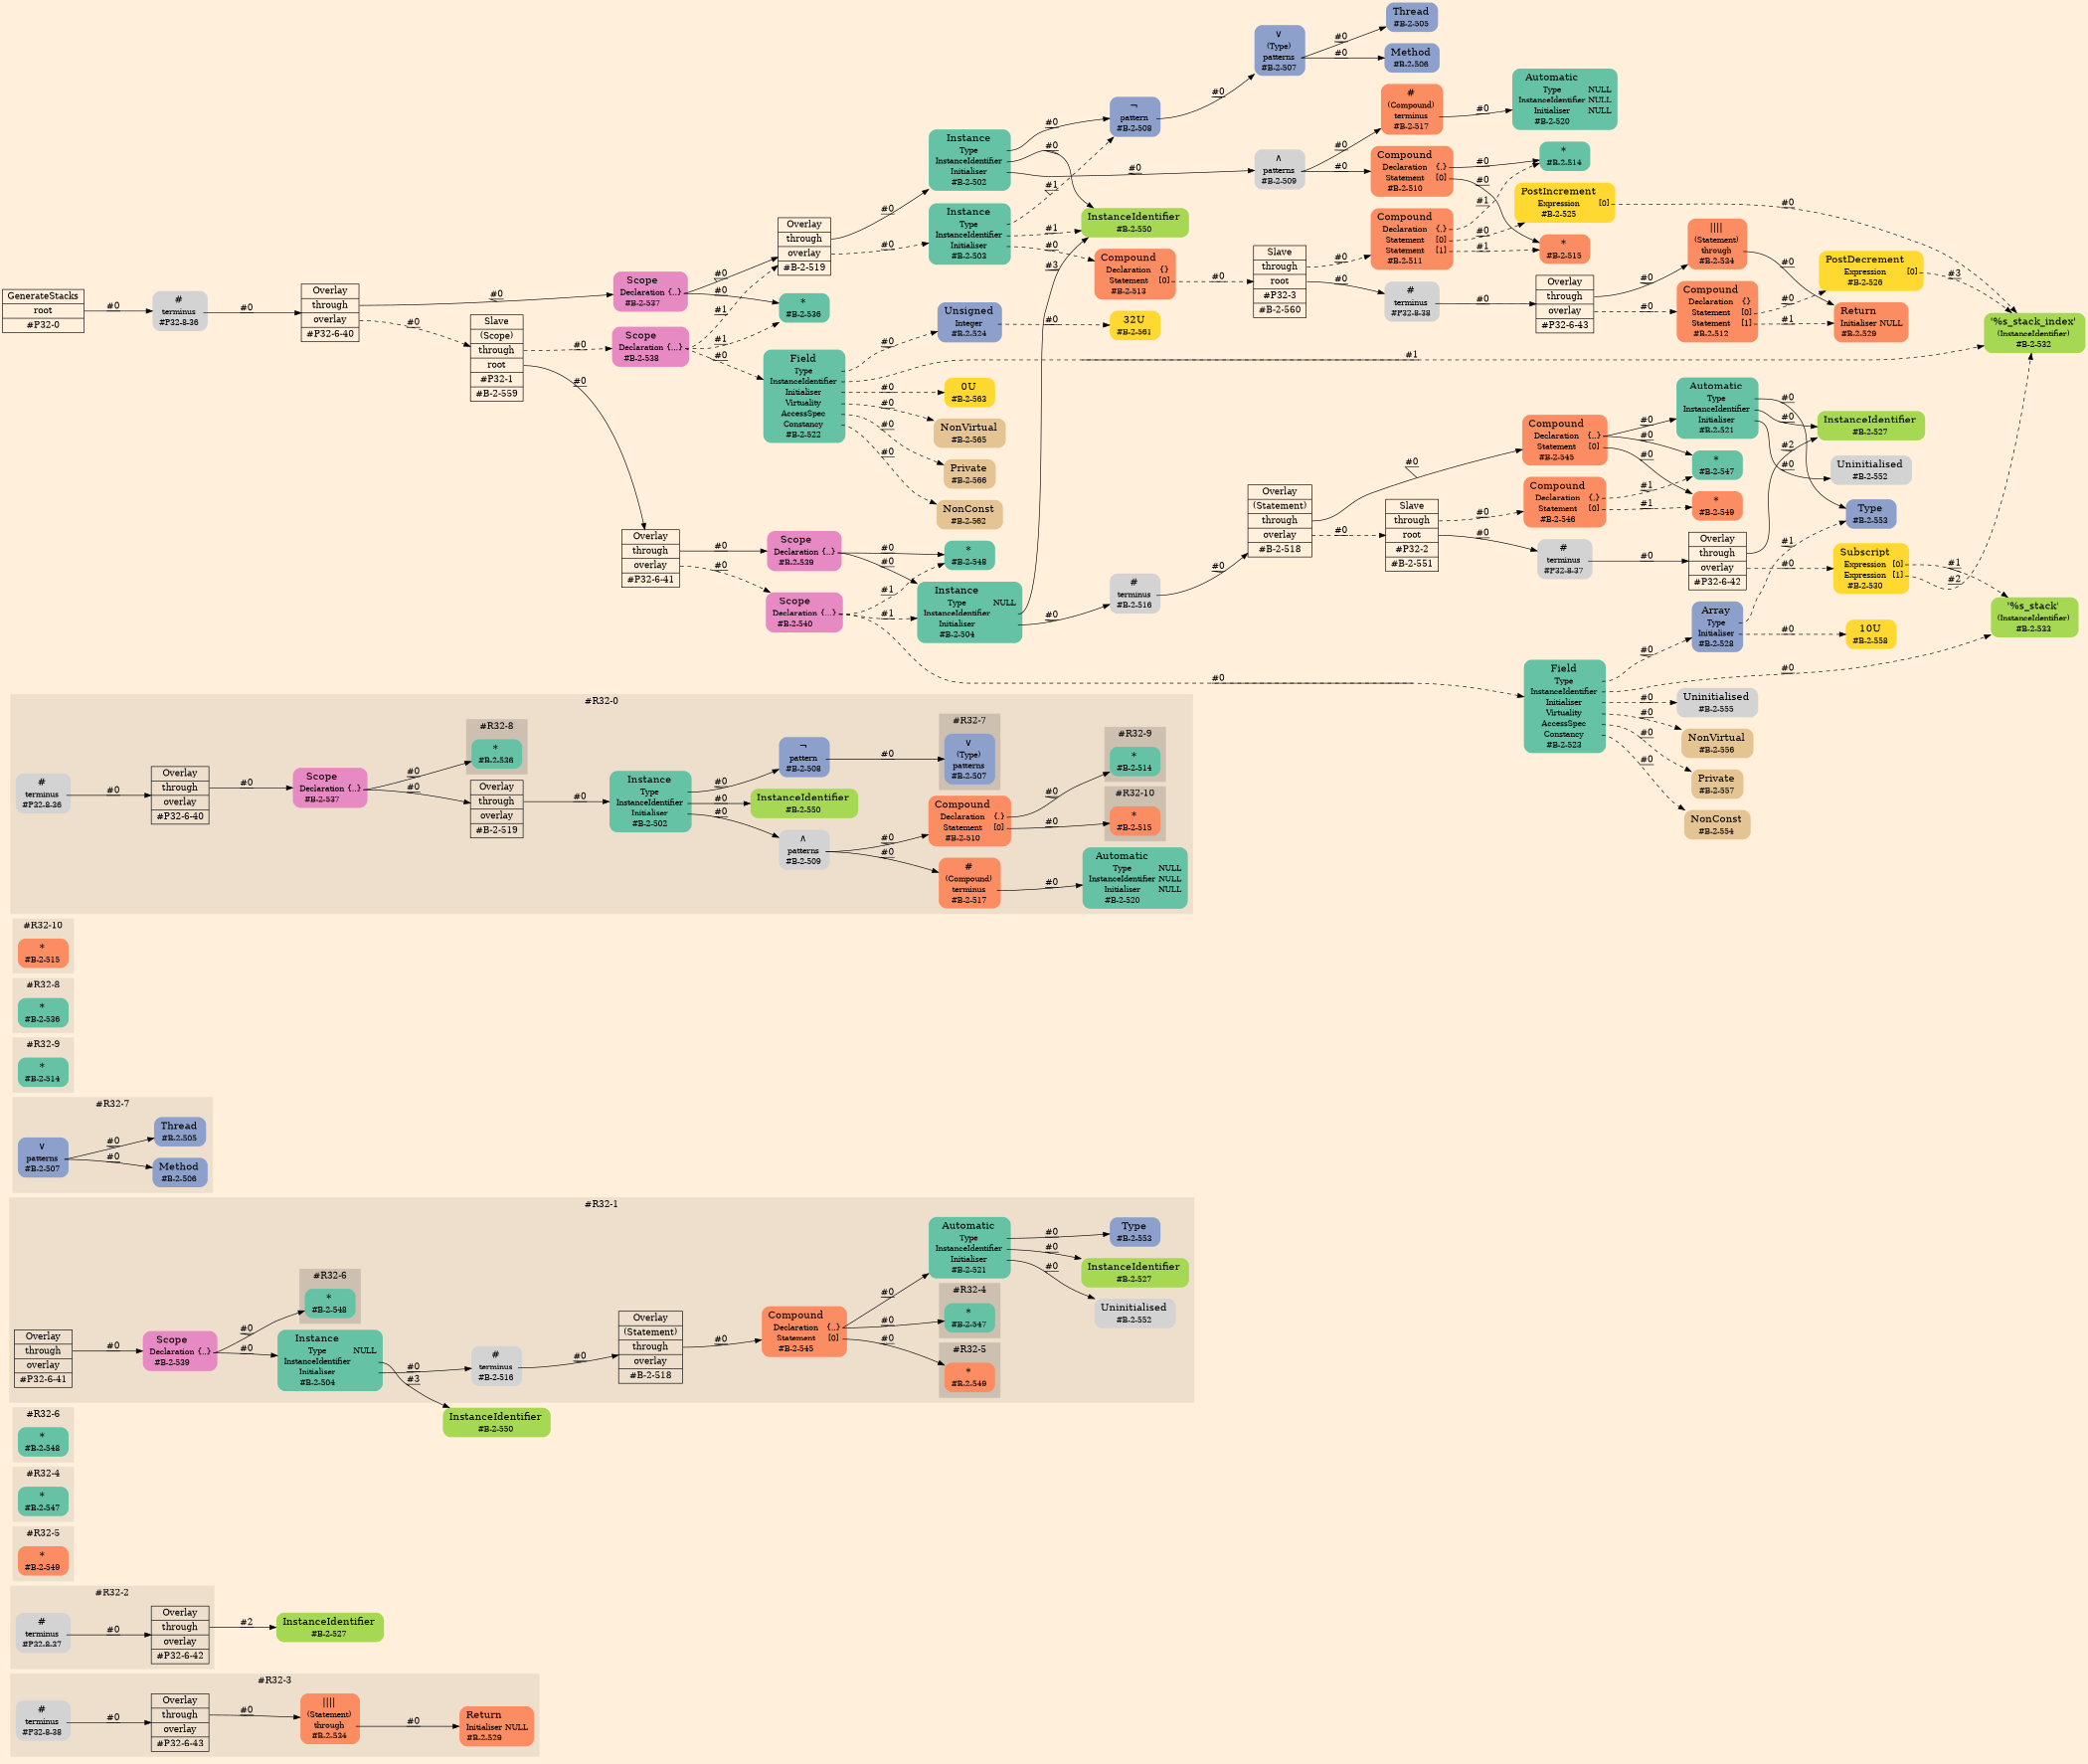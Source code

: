 digraph Inferno {
graph [
rankdir = "LR"
ranksep = 1.0
size = "14,20"
bgcolor = antiquewhite1
color = black
fontcolor = black
];
node [
];
subgraph "cluster#R32-3" {
label = "#R32-3"
style = "filled"
color = antiquewhite2
"#R32-3/#B-2-534" [
shape = "plaintext"
fillcolor = "/set28/2"
label = <<TABLE BORDER="0" CELLBORDER="0" CELLSPACING="0">
 <TR>
  <TD><FONT POINT-SIZE="16.0">||||</FONT></TD>
  <TD></TD>
 </TR>
 <TR>
  <TD>(Statement)</TD>
  <TD PORT="port0"></TD>
 </TR>
 <TR>
  <TD>through</TD>
  <TD PORT="port1"></TD>
 </TR>
 <TR>
  <TD>#B-2-534</TD>
  <TD PORT="port2"></TD>
 </TR>
</TABLE>>
style = "rounded,filled"
fontsize = "12"
];
"#R32-3/#B-2-529" [
shape = "plaintext"
fillcolor = "/set28/2"
label = <<TABLE BORDER="0" CELLBORDER="0" CELLSPACING="0">
 <TR>
  <TD><FONT POINT-SIZE="16.0">Return</FONT></TD>
  <TD></TD>
 </TR>
 <TR>
  <TD>Initialiser</TD>
  <TD PORT="port0">NULL</TD>
 </TR>
 <TR>
  <TD>#B-2-529</TD>
  <TD PORT="port1"></TD>
 </TR>
</TABLE>>
style = "rounded,filled"
fontsize = "12"
];
"#R32-3/#P32-8-38" [
shape = "plaintext"
label = <<TABLE BORDER="0" CELLBORDER="0" CELLSPACING="0">
 <TR>
  <TD><FONT POINT-SIZE="16.0">#</FONT></TD>
  <TD></TD>
 </TR>
 <TR>
  <TD>terminus</TD>
  <TD PORT="port0"></TD>
 </TR>
 <TR>
  <TD>#P32-8-38</TD>
  <TD PORT="port1"></TD>
 </TR>
</TABLE>>
style = "rounded,filled"
fontsize = "12"
];
"#R32-3/#P32-6-43" [
shape = "record"
fillcolor = antiquewhite2
label = "<fixed> Overlay | <port0> through | <port1> overlay | <port2> #P32-6-43"
style = "filled"
fontsize = "14"
color = black
fontcolor = black
];
}
"#R32-2/#B-2-527" [
shape = "plaintext"
fillcolor = "/set28/5"
label = <<TABLE BORDER="0" CELLBORDER="0" CELLSPACING="0">
 <TR>
  <TD><FONT POINT-SIZE="16.0">InstanceIdentifier</FONT></TD>
  <TD></TD>
 </TR>
 <TR>
  <TD>#B-2-527</TD>
  <TD PORT="port0"></TD>
 </TR>
</TABLE>>
style = "rounded,filled"
fontsize = "12"
];
subgraph "cluster#R32-2" {
label = "#R32-2"
style = "filled"
color = antiquewhite2
"#R32-2/#P32-8-37" [
shape = "plaintext"
label = <<TABLE BORDER="0" CELLBORDER="0" CELLSPACING="0">
 <TR>
  <TD><FONT POINT-SIZE="16.0">#</FONT></TD>
  <TD></TD>
 </TR>
 <TR>
  <TD>terminus</TD>
  <TD PORT="port0"></TD>
 </TR>
 <TR>
  <TD>#P32-8-37</TD>
  <TD PORT="port1"></TD>
 </TR>
</TABLE>>
style = "rounded,filled"
fontsize = "12"
];
"#R32-2/#P32-6-42" [
shape = "record"
fillcolor = antiquewhite2
label = "<fixed> Overlay | <port0> through | <port1> overlay | <port2> #P32-6-42"
style = "filled"
fontsize = "14"
color = black
fontcolor = black
];
}
subgraph "cluster#R32-5" {
label = "#R32-5"
style = "filled"
color = antiquewhite2
"#R32-5/#B-2-549" [
shape = "plaintext"
fillcolor = "/set28/2"
label = <<TABLE BORDER="0" CELLBORDER="0" CELLSPACING="0">
 <TR>
  <TD><FONT POINT-SIZE="16.0">*</FONT></TD>
  <TD></TD>
 </TR>
 <TR>
  <TD>#B-2-549</TD>
  <TD PORT="port0"></TD>
 </TR>
</TABLE>>
style = "rounded,filled"
fontsize = "12"
];
}
subgraph "cluster#R32-4" {
label = "#R32-4"
style = "filled"
color = antiquewhite2
"#R32-4/#B-2-547" [
shape = "plaintext"
fillcolor = "/set28/1"
label = <<TABLE BORDER="0" CELLBORDER="0" CELLSPACING="0">
 <TR>
  <TD><FONT POINT-SIZE="16.0">*</FONT></TD>
  <TD></TD>
 </TR>
 <TR>
  <TD>#B-2-547</TD>
  <TD PORT="port0"></TD>
 </TR>
</TABLE>>
style = "rounded,filled"
fontsize = "12"
];
}
subgraph "cluster#R32-6" {
label = "#R32-6"
style = "filled"
color = antiquewhite2
"#R32-6/#B-2-548" [
shape = "plaintext"
fillcolor = "/set28/1"
label = <<TABLE BORDER="0" CELLBORDER="0" CELLSPACING="0">
 <TR>
  <TD><FONT POINT-SIZE="16.0">*</FONT></TD>
  <TD></TD>
 </TR>
 <TR>
  <TD>#B-2-548</TD>
  <TD PORT="port0"></TD>
 </TR>
</TABLE>>
style = "rounded,filled"
fontsize = "12"
];
}
"#R32-1/#B-2-550" [
shape = "plaintext"
fillcolor = "/set28/5"
label = <<TABLE BORDER="0" CELLBORDER="0" CELLSPACING="0">
 <TR>
  <TD><FONT POINT-SIZE="16.0">InstanceIdentifier</FONT></TD>
  <TD></TD>
 </TR>
 <TR>
  <TD>#B-2-550</TD>
  <TD PORT="port0"></TD>
 </TR>
</TABLE>>
style = "rounded,filled"
fontsize = "12"
];
subgraph "cluster#R32-1" {
label = "#R32-1"
style = "filled"
color = antiquewhite2
"#R32-1/#B-2-552" [
shape = "plaintext"
label = <<TABLE BORDER="0" CELLBORDER="0" CELLSPACING="0">
 <TR>
  <TD><FONT POINT-SIZE="16.0">Uninitialised</FONT></TD>
  <TD></TD>
 </TR>
 <TR>
  <TD>#B-2-552</TD>
  <TD PORT="port0"></TD>
 </TR>
</TABLE>>
style = "rounded,filled"
fontsize = "12"
];
"#R32-1/#B-2-527" [
shape = "plaintext"
fillcolor = "/set28/5"
label = <<TABLE BORDER="0" CELLBORDER="0" CELLSPACING="0">
 <TR>
  <TD><FONT POINT-SIZE="16.0">InstanceIdentifier</FONT></TD>
  <TD></TD>
 </TR>
 <TR>
  <TD>#B-2-527</TD>
  <TD PORT="port0"></TD>
 </TR>
</TABLE>>
style = "rounded,filled"
fontsize = "12"
];
"#R32-1/#B-2-521" [
shape = "plaintext"
fillcolor = "/set28/1"
label = <<TABLE BORDER="0" CELLBORDER="0" CELLSPACING="0">
 <TR>
  <TD><FONT POINT-SIZE="16.0">Automatic</FONT></TD>
  <TD></TD>
 </TR>
 <TR>
  <TD>Type</TD>
  <TD PORT="port0"></TD>
 </TR>
 <TR>
  <TD>InstanceIdentifier</TD>
  <TD PORT="port1"></TD>
 </TR>
 <TR>
  <TD>Initialiser</TD>
  <TD PORT="port2"></TD>
 </TR>
 <TR>
  <TD>#B-2-521</TD>
  <TD PORT="port3"></TD>
 </TR>
</TABLE>>
style = "rounded,filled"
fontsize = "12"
];
"#R32-1/#B-2-518" [
shape = "record"
fillcolor = antiquewhite2
label = "<fixed> Overlay | <port0> (Statement) | <port1> through | <port2> overlay | <port3> #B-2-518"
style = "filled"
fontsize = "14"
color = black
fontcolor = black
];
"#R32-1/#B-2-553" [
shape = "plaintext"
fillcolor = "/set28/3"
label = <<TABLE BORDER="0" CELLBORDER="0" CELLSPACING="0">
 <TR>
  <TD><FONT POINT-SIZE="16.0">Type</FONT></TD>
  <TD></TD>
 </TR>
 <TR>
  <TD>#B-2-553</TD>
  <TD PORT="port0"></TD>
 </TR>
</TABLE>>
style = "rounded,filled"
fontsize = "12"
];
"#R32-1/#B-2-516" [
shape = "plaintext"
label = <<TABLE BORDER="0" CELLBORDER="0" CELLSPACING="0">
 <TR>
  <TD><FONT POINT-SIZE="16.0">#</FONT></TD>
  <TD></TD>
 </TR>
 <TR>
  <TD>terminus</TD>
  <TD PORT="port0"></TD>
 </TR>
 <TR>
  <TD>#B-2-516</TD>
  <TD PORT="port1"></TD>
 </TR>
</TABLE>>
style = "rounded,filled"
fontsize = "12"
];
"#R32-1/#B-2-545" [
shape = "plaintext"
fillcolor = "/set28/2"
label = <<TABLE BORDER="0" CELLBORDER="0" CELLSPACING="0">
 <TR>
  <TD><FONT POINT-SIZE="16.0">Compound</FONT></TD>
  <TD></TD>
 </TR>
 <TR>
  <TD>Declaration</TD>
  <TD PORT="port0">{..}</TD>
 </TR>
 <TR>
  <TD>Statement</TD>
  <TD PORT="port1">[0]</TD>
 </TR>
 <TR>
  <TD>#B-2-545</TD>
  <TD PORT="port2"></TD>
 </TR>
</TABLE>>
style = "rounded,filled"
fontsize = "12"
];
"#R32-1/#B-2-539" [
shape = "plaintext"
fillcolor = "/set28/4"
label = <<TABLE BORDER="0" CELLBORDER="0" CELLSPACING="0">
 <TR>
  <TD><FONT POINT-SIZE="16.0">Scope</FONT></TD>
  <TD></TD>
 </TR>
 <TR>
  <TD>Declaration</TD>
  <TD PORT="port0">{..}</TD>
 </TR>
 <TR>
  <TD>#B-2-539</TD>
  <TD PORT="port1"></TD>
 </TR>
</TABLE>>
style = "rounded,filled"
fontsize = "12"
];
"#R32-1/#P32-6-41" [
shape = "record"
fillcolor = antiquewhite2
label = "<fixed> Overlay | <port0> through | <port1> overlay | <port2> #P32-6-41"
style = "filled"
fontsize = "14"
color = black
fontcolor = black
];
"#R32-1/#B-2-504" [
shape = "plaintext"
fillcolor = "/set28/1"
label = <<TABLE BORDER="0" CELLBORDER="0" CELLSPACING="0">
 <TR>
  <TD><FONT POINT-SIZE="16.0">Instance</FONT></TD>
  <TD></TD>
 </TR>
 <TR>
  <TD>Type</TD>
  <TD PORT="port0">NULL</TD>
 </TR>
 <TR>
  <TD>InstanceIdentifier</TD>
  <TD PORT="port1"></TD>
 </TR>
 <TR>
  <TD>Initialiser</TD>
  <TD PORT="port2"></TD>
 </TR>
 <TR>
  <TD>#B-2-504</TD>
  <TD PORT="port3"></TD>
 </TR>
</TABLE>>
style = "rounded,filled"
fontsize = "12"
];
subgraph "cluster#R32-6" {
label = "#R32-6"
style = "filled"
color = antiquewhite3
"#R32-1/#B-2-548" [
shape = "plaintext"
fillcolor = "/set28/1"
label = <<TABLE BORDER="0" CELLBORDER="0" CELLSPACING="0">
 <TR>
  <TD><FONT POINT-SIZE="16.0">*</FONT></TD>
  <TD></TD>
 </TR>
 <TR>
  <TD>#B-2-548</TD>
  <TD PORT="port0"></TD>
 </TR>
</TABLE>>
style = "rounded,filled"
fontsize = "12"
];
}
subgraph "cluster#R32-4" {
label = "#R32-4"
style = "filled"
color = antiquewhite3
"#R32-1/#B-2-547" [
shape = "plaintext"
fillcolor = "/set28/1"
label = <<TABLE BORDER="0" CELLBORDER="0" CELLSPACING="0">
 <TR>
  <TD><FONT POINT-SIZE="16.0">*</FONT></TD>
  <TD></TD>
 </TR>
 <TR>
  <TD>#B-2-547</TD>
  <TD PORT="port0"></TD>
 </TR>
</TABLE>>
style = "rounded,filled"
fontsize = "12"
];
}
subgraph "cluster#R32-5" {
label = "#R32-5"
style = "filled"
color = antiquewhite3
"#R32-1/#B-2-549" [
shape = "plaintext"
fillcolor = "/set28/2"
label = <<TABLE BORDER="0" CELLBORDER="0" CELLSPACING="0">
 <TR>
  <TD><FONT POINT-SIZE="16.0">*</FONT></TD>
  <TD></TD>
 </TR>
 <TR>
  <TD>#B-2-549</TD>
  <TD PORT="port0"></TD>
 </TR>
</TABLE>>
style = "rounded,filled"
fontsize = "12"
];
}
}
subgraph "cluster#R32-7" {
label = "#R32-7"
style = "filled"
color = antiquewhite2
"#R32-7/#B-2-506" [
shape = "plaintext"
fillcolor = "/set28/3"
label = <<TABLE BORDER="0" CELLBORDER="0" CELLSPACING="0">
 <TR>
  <TD><FONT POINT-SIZE="16.0">Method</FONT></TD>
  <TD></TD>
 </TR>
 <TR>
  <TD>#B-2-506</TD>
  <TD PORT="port0"></TD>
 </TR>
</TABLE>>
style = "rounded,filled"
fontsize = "12"
];
"#R32-7/#B-2-507" [
shape = "plaintext"
fillcolor = "/set28/3"
label = <<TABLE BORDER="0" CELLBORDER="0" CELLSPACING="0">
 <TR>
  <TD><FONT POINT-SIZE="16.0">∨</FONT></TD>
  <TD></TD>
 </TR>
 <TR>
  <TD>patterns</TD>
  <TD PORT="port0"></TD>
 </TR>
 <TR>
  <TD>#B-2-507</TD>
  <TD PORT="port1"></TD>
 </TR>
</TABLE>>
style = "rounded,filled"
fontsize = "12"
];
"#R32-7/#B-2-505" [
shape = "plaintext"
fillcolor = "/set28/3"
label = <<TABLE BORDER="0" CELLBORDER="0" CELLSPACING="0">
 <TR>
  <TD><FONT POINT-SIZE="16.0">Thread</FONT></TD>
  <TD></TD>
 </TR>
 <TR>
  <TD>#B-2-505</TD>
  <TD PORT="port0"></TD>
 </TR>
</TABLE>>
style = "rounded,filled"
fontsize = "12"
];
}
subgraph "cluster#R32-9" {
label = "#R32-9"
style = "filled"
color = antiquewhite2
"#R32-9/#B-2-514" [
shape = "plaintext"
fillcolor = "/set28/1"
label = <<TABLE BORDER="0" CELLBORDER="0" CELLSPACING="0">
 <TR>
  <TD><FONT POINT-SIZE="16.0">*</FONT></TD>
  <TD></TD>
 </TR>
 <TR>
  <TD>#B-2-514</TD>
  <TD PORT="port0"></TD>
 </TR>
</TABLE>>
style = "rounded,filled"
fontsize = "12"
];
}
subgraph "cluster#R32-8" {
label = "#R32-8"
style = "filled"
color = antiquewhite2
"#R32-8/#B-2-536" [
shape = "plaintext"
fillcolor = "/set28/1"
label = <<TABLE BORDER="0" CELLBORDER="0" CELLSPACING="0">
 <TR>
  <TD><FONT POINT-SIZE="16.0">*</FONT></TD>
  <TD></TD>
 </TR>
 <TR>
  <TD>#B-2-536</TD>
  <TD PORT="port0"></TD>
 </TR>
</TABLE>>
style = "rounded,filled"
fontsize = "12"
];
}
subgraph "cluster#R32-10" {
label = "#R32-10"
style = "filled"
color = antiquewhite2
"#R32-10/#B-2-515" [
shape = "plaintext"
fillcolor = "/set28/2"
label = <<TABLE BORDER="0" CELLBORDER="0" CELLSPACING="0">
 <TR>
  <TD><FONT POINT-SIZE="16.0">*</FONT></TD>
  <TD></TD>
 </TR>
 <TR>
  <TD>#B-2-515</TD>
  <TD PORT="port0"></TD>
 </TR>
</TABLE>>
style = "rounded,filled"
fontsize = "12"
];
}
subgraph "cluster#R32-0" {
label = "#R32-0"
style = "filled"
color = antiquewhite2
"#R32-0/#B-2-517" [
shape = "plaintext"
fillcolor = "/set28/2"
label = <<TABLE BORDER="0" CELLBORDER="0" CELLSPACING="0">
 <TR>
  <TD><FONT POINT-SIZE="16.0">#</FONT></TD>
  <TD></TD>
 </TR>
 <TR>
  <TD>(Compound)</TD>
  <TD PORT="port0"></TD>
 </TR>
 <TR>
  <TD>terminus</TD>
  <TD PORT="port1"></TD>
 </TR>
 <TR>
  <TD>#B-2-517</TD>
  <TD PORT="port2"></TD>
 </TR>
</TABLE>>
style = "rounded,filled"
fontsize = "12"
];
"#R32-0/#B-2-508" [
shape = "plaintext"
fillcolor = "/set28/3"
label = <<TABLE BORDER="0" CELLBORDER="0" CELLSPACING="0">
 <TR>
  <TD><FONT POINT-SIZE="16.0">¬</FONT></TD>
  <TD></TD>
 </TR>
 <TR>
  <TD>pattern</TD>
  <TD PORT="port0"></TD>
 </TR>
 <TR>
  <TD>#B-2-508</TD>
  <TD PORT="port1"></TD>
 </TR>
</TABLE>>
style = "rounded,filled"
fontsize = "12"
];
"#R32-0/#P32-8-36" [
shape = "plaintext"
label = <<TABLE BORDER="0" CELLBORDER="0" CELLSPACING="0">
 <TR>
  <TD><FONT POINT-SIZE="16.0">#</FONT></TD>
  <TD></TD>
 </TR>
 <TR>
  <TD>terminus</TD>
  <TD PORT="port0"></TD>
 </TR>
 <TR>
  <TD>#P32-8-36</TD>
  <TD PORT="port1"></TD>
 </TR>
</TABLE>>
style = "rounded,filled"
fontsize = "12"
];
"#R32-0/#B-2-520" [
shape = "plaintext"
fillcolor = "/set28/1"
label = <<TABLE BORDER="0" CELLBORDER="0" CELLSPACING="0">
 <TR>
  <TD><FONT POINT-SIZE="16.0">Automatic</FONT></TD>
  <TD></TD>
 </TR>
 <TR>
  <TD>Type</TD>
  <TD PORT="port0">NULL</TD>
 </TR>
 <TR>
  <TD>InstanceIdentifier</TD>
  <TD PORT="port1">NULL</TD>
 </TR>
 <TR>
  <TD>Initialiser</TD>
  <TD PORT="port2">NULL</TD>
 </TR>
 <TR>
  <TD>#B-2-520</TD>
  <TD PORT="port3"></TD>
 </TR>
</TABLE>>
style = "rounded,filled"
fontsize = "12"
];
"#R32-0/#B-2-509" [
shape = "plaintext"
label = <<TABLE BORDER="0" CELLBORDER="0" CELLSPACING="0">
 <TR>
  <TD><FONT POINT-SIZE="16.0">∧</FONT></TD>
  <TD></TD>
 </TR>
 <TR>
  <TD>patterns</TD>
  <TD PORT="port0"></TD>
 </TR>
 <TR>
  <TD>#B-2-509</TD>
  <TD PORT="port1"></TD>
 </TR>
</TABLE>>
style = "rounded,filled"
fontsize = "12"
];
"#R32-0/#B-2-550" [
shape = "plaintext"
fillcolor = "/set28/5"
label = <<TABLE BORDER="0" CELLBORDER="0" CELLSPACING="0">
 <TR>
  <TD><FONT POINT-SIZE="16.0">InstanceIdentifier</FONT></TD>
  <TD></TD>
 </TR>
 <TR>
  <TD>#B-2-550</TD>
  <TD PORT="port0"></TD>
 </TR>
</TABLE>>
style = "rounded,filled"
fontsize = "12"
];
"#R32-0/#P32-6-40" [
shape = "record"
fillcolor = antiquewhite2
label = "<fixed> Overlay | <port0> through | <port1> overlay | <port2> #P32-6-40"
style = "filled"
fontsize = "14"
color = black
fontcolor = black
];
"#R32-0/#B-2-537" [
shape = "plaintext"
fillcolor = "/set28/4"
label = <<TABLE BORDER="0" CELLBORDER="0" CELLSPACING="0">
 <TR>
  <TD><FONT POINT-SIZE="16.0">Scope</FONT></TD>
  <TD></TD>
 </TR>
 <TR>
  <TD>Declaration</TD>
  <TD PORT="port0">{..}</TD>
 </TR>
 <TR>
  <TD>#B-2-537</TD>
  <TD PORT="port1"></TD>
 </TR>
</TABLE>>
style = "rounded,filled"
fontsize = "12"
];
"#R32-0/#B-2-510" [
shape = "plaintext"
fillcolor = "/set28/2"
label = <<TABLE BORDER="0" CELLBORDER="0" CELLSPACING="0">
 <TR>
  <TD><FONT POINT-SIZE="16.0">Compound</FONT></TD>
  <TD></TD>
 </TR>
 <TR>
  <TD>Declaration</TD>
  <TD PORT="port0">{.}</TD>
 </TR>
 <TR>
  <TD>Statement</TD>
  <TD PORT="port1">[0]</TD>
 </TR>
 <TR>
  <TD>#B-2-510</TD>
  <TD PORT="port2"></TD>
 </TR>
</TABLE>>
style = "rounded,filled"
fontsize = "12"
];
"#R32-0/#B-2-519" [
shape = "record"
fillcolor = antiquewhite2
label = "<fixed> Overlay | <port0> through | <port1> overlay | <port2> #B-2-519"
style = "filled"
fontsize = "14"
color = black
fontcolor = black
];
"#R32-0/#B-2-502" [
shape = "plaintext"
fillcolor = "/set28/1"
label = <<TABLE BORDER="0" CELLBORDER="0" CELLSPACING="0">
 <TR>
  <TD><FONT POINT-SIZE="16.0">Instance</FONT></TD>
  <TD></TD>
 </TR>
 <TR>
  <TD>Type</TD>
  <TD PORT="port0"></TD>
 </TR>
 <TR>
  <TD>InstanceIdentifier</TD>
  <TD PORT="port1"></TD>
 </TR>
 <TR>
  <TD>Initialiser</TD>
  <TD PORT="port2"></TD>
 </TR>
 <TR>
  <TD>#B-2-502</TD>
  <TD PORT="port3"></TD>
 </TR>
</TABLE>>
style = "rounded,filled"
fontsize = "12"
];
subgraph "cluster#R32-7" {
label = "#R32-7"
style = "filled"
color = antiquewhite3
"#R32-0/#B-2-507" [
shape = "plaintext"
fillcolor = "/set28/3"
label = <<TABLE BORDER="0" CELLBORDER="0" CELLSPACING="0">
 <TR>
  <TD><FONT POINT-SIZE="16.0">∨</FONT></TD>
  <TD></TD>
 </TR>
 <TR>
  <TD>(Type)</TD>
  <TD PORT="port0"></TD>
 </TR>
 <TR>
  <TD>patterns</TD>
  <TD PORT="port1"></TD>
 </TR>
 <TR>
  <TD>#B-2-507</TD>
  <TD PORT="port2"></TD>
 </TR>
</TABLE>>
style = "rounded,filled"
fontsize = "12"
];
}
subgraph "cluster#R32-10" {
label = "#R32-10"
style = "filled"
color = antiquewhite3
"#R32-0/#B-2-515" [
shape = "plaintext"
fillcolor = "/set28/2"
label = <<TABLE BORDER="0" CELLBORDER="0" CELLSPACING="0">
 <TR>
  <TD><FONT POINT-SIZE="16.0">*</FONT></TD>
  <TD></TD>
 </TR>
 <TR>
  <TD>#B-2-515</TD>
  <TD PORT="port0"></TD>
 </TR>
</TABLE>>
style = "rounded,filled"
fontsize = "12"
];
}
subgraph "cluster#R32-8" {
label = "#R32-8"
style = "filled"
color = antiquewhite3
"#R32-0/#B-2-536" [
shape = "plaintext"
fillcolor = "/set28/1"
label = <<TABLE BORDER="0" CELLBORDER="0" CELLSPACING="0">
 <TR>
  <TD><FONT POINT-SIZE="16.0">*</FONT></TD>
  <TD></TD>
 </TR>
 <TR>
  <TD>#B-2-536</TD>
  <TD PORT="port0"></TD>
 </TR>
</TABLE>>
style = "rounded,filled"
fontsize = "12"
];
}
subgraph "cluster#R32-9" {
label = "#R32-9"
style = "filled"
color = antiquewhite3
"#R32-0/#B-2-514" [
shape = "plaintext"
fillcolor = "/set28/1"
label = <<TABLE BORDER="0" CELLBORDER="0" CELLSPACING="0">
 <TR>
  <TD><FONT POINT-SIZE="16.0">*</FONT></TD>
  <TD></TD>
 </TR>
 <TR>
  <TD>#B-2-514</TD>
  <TD PORT="port0"></TD>
 </TR>
</TABLE>>
style = "rounded,filled"
fontsize = "12"
];
}
}
"CR#P32-0" [
shape = "record"
fillcolor = antiquewhite1
label = "<fixed> GenerateStacks | <port0> root | <port1> #P32-0"
style = "filled"
fontsize = "14"
color = black
fontcolor = black
];
"#P32-8-36" [
shape = "plaintext"
label = <<TABLE BORDER="0" CELLBORDER="0" CELLSPACING="0">
 <TR>
  <TD><FONT POINT-SIZE="16.0">#</FONT></TD>
  <TD></TD>
 </TR>
 <TR>
  <TD>terminus</TD>
  <TD PORT="port0"></TD>
 </TR>
 <TR>
  <TD>#P32-8-36</TD>
  <TD PORT="port1"></TD>
 </TR>
</TABLE>>
style = "rounded,filled"
fontsize = "12"
];
"#P32-6-40" [
shape = "record"
fillcolor = antiquewhite1
label = "<fixed> Overlay | <port0> through | <port1> overlay | <port2> #P32-6-40"
style = "filled"
fontsize = "14"
color = black
fontcolor = black
];
"#B-2-537" [
shape = "plaintext"
fillcolor = "/set28/4"
label = <<TABLE BORDER="0" CELLBORDER="0" CELLSPACING="0">
 <TR>
  <TD><FONT POINT-SIZE="16.0">Scope</FONT></TD>
  <TD></TD>
 </TR>
 <TR>
  <TD>Declaration</TD>
  <TD PORT="port0">{..}</TD>
 </TR>
 <TR>
  <TD>#B-2-537</TD>
  <TD PORT="port1"></TD>
 </TR>
</TABLE>>
style = "rounded,filled"
fontsize = "12"
];
"#B-2-519" [
shape = "record"
fillcolor = antiquewhite1
label = "<fixed> Overlay | <port0> through | <port1> overlay | <port2> #B-2-519"
style = "filled"
fontsize = "14"
color = black
fontcolor = black
];
"#B-2-502" [
shape = "plaintext"
fillcolor = "/set28/1"
label = <<TABLE BORDER="0" CELLBORDER="0" CELLSPACING="0">
 <TR>
  <TD><FONT POINT-SIZE="16.0">Instance</FONT></TD>
  <TD></TD>
 </TR>
 <TR>
  <TD>Type</TD>
  <TD PORT="port0"></TD>
 </TR>
 <TR>
  <TD>InstanceIdentifier</TD>
  <TD PORT="port1"></TD>
 </TR>
 <TR>
  <TD>Initialiser</TD>
  <TD PORT="port2"></TD>
 </TR>
 <TR>
  <TD>#B-2-502</TD>
  <TD PORT="port3"></TD>
 </TR>
</TABLE>>
style = "rounded,filled"
fontsize = "12"
];
"#B-2-508" [
shape = "plaintext"
fillcolor = "/set28/3"
label = <<TABLE BORDER="0" CELLBORDER="0" CELLSPACING="0">
 <TR>
  <TD><FONT POINT-SIZE="16.0">¬</FONT></TD>
  <TD></TD>
 </TR>
 <TR>
  <TD>pattern</TD>
  <TD PORT="port0"></TD>
 </TR>
 <TR>
  <TD>#B-2-508</TD>
  <TD PORT="port1"></TD>
 </TR>
</TABLE>>
style = "rounded,filled"
fontsize = "12"
];
"#B-2-507" [
shape = "plaintext"
fillcolor = "/set28/3"
label = <<TABLE BORDER="0" CELLBORDER="0" CELLSPACING="0">
 <TR>
  <TD><FONT POINT-SIZE="16.0">∨</FONT></TD>
  <TD></TD>
 </TR>
 <TR>
  <TD>(Type)</TD>
  <TD PORT="port0"></TD>
 </TR>
 <TR>
  <TD>patterns</TD>
  <TD PORT="port1"></TD>
 </TR>
 <TR>
  <TD>#B-2-507</TD>
  <TD PORT="port2"></TD>
 </TR>
</TABLE>>
style = "rounded,filled"
fontsize = "12"
];
"#B-2-505" [
shape = "plaintext"
fillcolor = "/set28/3"
label = <<TABLE BORDER="0" CELLBORDER="0" CELLSPACING="0">
 <TR>
  <TD><FONT POINT-SIZE="16.0">Thread</FONT></TD>
  <TD></TD>
 </TR>
 <TR>
  <TD>#B-2-505</TD>
  <TD PORT="port0"></TD>
 </TR>
</TABLE>>
style = "rounded,filled"
fontsize = "12"
];
"#B-2-506" [
shape = "plaintext"
fillcolor = "/set28/3"
label = <<TABLE BORDER="0" CELLBORDER="0" CELLSPACING="0">
 <TR>
  <TD><FONT POINT-SIZE="16.0">Method</FONT></TD>
  <TD></TD>
 </TR>
 <TR>
  <TD>#B-2-506</TD>
  <TD PORT="port0"></TD>
 </TR>
</TABLE>>
style = "rounded,filled"
fontsize = "12"
];
"#B-2-550" [
shape = "plaintext"
fillcolor = "/set28/5"
label = <<TABLE BORDER="0" CELLBORDER="0" CELLSPACING="0">
 <TR>
  <TD><FONT POINT-SIZE="16.0">InstanceIdentifier</FONT></TD>
  <TD></TD>
 </TR>
 <TR>
  <TD>#B-2-550</TD>
  <TD PORT="port0"></TD>
 </TR>
</TABLE>>
style = "rounded,filled"
fontsize = "12"
];
"#B-2-509" [
shape = "plaintext"
label = <<TABLE BORDER="0" CELLBORDER="0" CELLSPACING="0">
 <TR>
  <TD><FONT POINT-SIZE="16.0">∧</FONT></TD>
  <TD></TD>
 </TR>
 <TR>
  <TD>patterns</TD>
  <TD PORT="port0"></TD>
 </TR>
 <TR>
  <TD>#B-2-509</TD>
  <TD PORT="port1"></TD>
 </TR>
</TABLE>>
style = "rounded,filled"
fontsize = "12"
];
"#B-2-510" [
shape = "plaintext"
fillcolor = "/set28/2"
label = <<TABLE BORDER="0" CELLBORDER="0" CELLSPACING="0">
 <TR>
  <TD><FONT POINT-SIZE="16.0">Compound</FONT></TD>
  <TD></TD>
 </TR>
 <TR>
  <TD>Declaration</TD>
  <TD PORT="port0">{.}</TD>
 </TR>
 <TR>
  <TD>Statement</TD>
  <TD PORT="port1">[0]</TD>
 </TR>
 <TR>
  <TD>#B-2-510</TD>
  <TD PORT="port2"></TD>
 </TR>
</TABLE>>
style = "rounded,filled"
fontsize = "12"
];
"#B-2-514" [
shape = "plaintext"
fillcolor = "/set28/1"
label = <<TABLE BORDER="0" CELLBORDER="0" CELLSPACING="0">
 <TR>
  <TD><FONT POINT-SIZE="16.0">*</FONT></TD>
  <TD></TD>
 </TR>
 <TR>
  <TD>#B-2-514</TD>
  <TD PORT="port0"></TD>
 </TR>
</TABLE>>
style = "rounded,filled"
fontsize = "12"
];
"#B-2-515" [
shape = "plaintext"
fillcolor = "/set28/2"
label = <<TABLE BORDER="0" CELLBORDER="0" CELLSPACING="0">
 <TR>
  <TD><FONT POINT-SIZE="16.0">*</FONT></TD>
  <TD></TD>
 </TR>
 <TR>
  <TD>#B-2-515</TD>
  <TD PORT="port0"></TD>
 </TR>
</TABLE>>
style = "rounded,filled"
fontsize = "12"
];
"#B-2-517" [
shape = "plaintext"
fillcolor = "/set28/2"
label = <<TABLE BORDER="0" CELLBORDER="0" CELLSPACING="0">
 <TR>
  <TD><FONT POINT-SIZE="16.0">#</FONT></TD>
  <TD></TD>
 </TR>
 <TR>
  <TD>(Compound)</TD>
  <TD PORT="port0"></TD>
 </TR>
 <TR>
  <TD>terminus</TD>
  <TD PORT="port1"></TD>
 </TR>
 <TR>
  <TD>#B-2-517</TD>
  <TD PORT="port2"></TD>
 </TR>
</TABLE>>
style = "rounded,filled"
fontsize = "12"
];
"#B-2-520" [
shape = "plaintext"
fillcolor = "/set28/1"
label = <<TABLE BORDER="0" CELLBORDER="0" CELLSPACING="0">
 <TR>
  <TD><FONT POINT-SIZE="16.0">Automatic</FONT></TD>
  <TD></TD>
 </TR>
 <TR>
  <TD>Type</TD>
  <TD PORT="port0">NULL</TD>
 </TR>
 <TR>
  <TD>InstanceIdentifier</TD>
  <TD PORT="port1">NULL</TD>
 </TR>
 <TR>
  <TD>Initialiser</TD>
  <TD PORT="port2">NULL</TD>
 </TR>
 <TR>
  <TD>#B-2-520</TD>
  <TD PORT="port3"></TD>
 </TR>
</TABLE>>
style = "rounded,filled"
fontsize = "12"
];
"#B-2-503" [
shape = "plaintext"
fillcolor = "/set28/1"
label = <<TABLE BORDER="0" CELLBORDER="0" CELLSPACING="0">
 <TR>
  <TD><FONT POINT-SIZE="16.0">Instance</FONT></TD>
  <TD></TD>
 </TR>
 <TR>
  <TD>Type</TD>
  <TD PORT="port0"></TD>
 </TR>
 <TR>
  <TD>InstanceIdentifier</TD>
  <TD PORT="port1"></TD>
 </TR>
 <TR>
  <TD>Initialiser</TD>
  <TD PORT="port2"></TD>
 </TR>
 <TR>
  <TD>#B-2-503</TD>
  <TD PORT="port3"></TD>
 </TR>
</TABLE>>
style = "rounded,filled"
fontsize = "12"
];
"#B-2-513" [
shape = "plaintext"
fillcolor = "/set28/2"
label = <<TABLE BORDER="0" CELLBORDER="0" CELLSPACING="0">
 <TR>
  <TD><FONT POINT-SIZE="16.0">Compound</FONT></TD>
  <TD></TD>
 </TR>
 <TR>
  <TD>Declaration</TD>
  <TD PORT="port0">{}</TD>
 </TR>
 <TR>
  <TD>Statement</TD>
  <TD PORT="port1">[0]</TD>
 </TR>
 <TR>
  <TD>#B-2-513</TD>
  <TD PORT="port2"></TD>
 </TR>
</TABLE>>
style = "rounded,filled"
fontsize = "12"
];
"#B-2-560" [
shape = "record"
fillcolor = antiquewhite1
label = "<fixed> Slave | <port0> through | <port1> root | <port2> #P32-3 | <port3> #B-2-560"
style = "filled"
fontsize = "14"
color = black
fontcolor = black
];
"#B-2-511" [
shape = "plaintext"
fillcolor = "/set28/2"
label = <<TABLE BORDER="0" CELLBORDER="0" CELLSPACING="0">
 <TR>
  <TD><FONT POINT-SIZE="16.0">Compound</FONT></TD>
  <TD></TD>
 </TR>
 <TR>
  <TD>Declaration</TD>
  <TD PORT="port0">{.}</TD>
 </TR>
 <TR>
  <TD>Statement</TD>
  <TD PORT="port1">[0]</TD>
 </TR>
 <TR>
  <TD>Statement</TD>
  <TD PORT="port2">[1]</TD>
 </TR>
 <TR>
  <TD>#B-2-511</TD>
  <TD PORT="port3"></TD>
 </TR>
</TABLE>>
style = "rounded,filled"
fontsize = "12"
];
"#B-2-525" [
shape = "plaintext"
fillcolor = "/set28/6"
label = <<TABLE BORDER="0" CELLBORDER="0" CELLSPACING="0">
 <TR>
  <TD><FONT POINT-SIZE="16.0">PostIncrement</FONT></TD>
  <TD></TD>
 </TR>
 <TR>
  <TD>Expression</TD>
  <TD PORT="port0">[0]</TD>
 </TR>
 <TR>
  <TD>#B-2-525</TD>
  <TD PORT="port1"></TD>
 </TR>
</TABLE>>
style = "rounded,filled"
fontsize = "12"
];
"#B-2-532" [
shape = "plaintext"
fillcolor = "/set28/5"
label = <<TABLE BORDER="0" CELLBORDER="0" CELLSPACING="0">
 <TR>
  <TD><FONT POINT-SIZE="16.0">'%s_stack_index'</FONT></TD>
  <TD></TD>
 </TR>
 <TR>
  <TD>(InstanceIdentifier)</TD>
  <TD PORT="port0"></TD>
 </TR>
 <TR>
  <TD>#B-2-532</TD>
  <TD PORT="port1"></TD>
 </TR>
</TABLE>>
style = "rounded,filled"
fontsize = "12"
];
"#P32-8-38" [
shape = "plaintext"
label = <<TABLE BORDER="0" CELLBORDER="0" CELLSPACING="0">
 <TR>
  <TD><FONT POINT-SIZE="16.0">#</FONT></TD>
  <TD></TD>
 </TR>
 <TR>
  <TD>terminus</TD>
  <TD PORT="port0"></TD>
 </TR>
 <TR>
  <TD>#P32-8-38</TD>
  <TD PORT="port1"></TD>
 </TR>
</TABLE>>
style = "rounded,filled"
fontsize = "12"
];
"#P32-6-43" [
shape = "record"
fillcolor = antiquewhite1
label = "<fixed> Overlay | <port0> through | <port1> overlay | <port2> #P32-6-43"
style = "filled"
fontsize = "14"
color = black
fontcolor = black
];
"#B-2-534" [
shape = "plaintext"
fillcolor = "/set28/2"
label = <<TABLE BORDER="0" CELLBORDER="0" CELLSPACING="0">
 <TR>
  <TD><FONT POINT-SIZE="16.0">||||</FONT></TD>
  <TD></TD>
 </TR>
 <TR>
  <TD>(Statement)</TD>
  <TD PORT="port0"></TD>
 </TR>
 <TR>
  <TD>through</TD>
  <TD PORT="port1"></TD>
 </TR>
 <TR>
  <TD>#B-2-534</TD>
  <TD PORT="port2"></TD>
 </TR>
</TABLE>>
style = "rounded,filled"
fontsize = "12"
];
"#B-2-529" [
shape = "plaintext"
fillcolor = "/set28/2"
label = <<TABLE BORDER="0" CELLBORDER="0" CELLSPACING="0">
 <TR>
  <TD><FONT POINT-SIZE="16.0">Return</FONT></TD>
  <TD></TD>
 </TR>
 <TR>
  <TD>Initialiser</TD>
  <TD PORT="port0">NULL</TD>
 </TR>
 <TR>
  <TD>#B-2-529</TD>
  <TD PORT="port1"></TD>
 </TR>
</TABLE>>
style = "rounded,filled"
fontsize = "12"
];
"#B-2-512" [
shape = "plaintext"
fillcolor = "/set28/2"
label = <<TABLE BORDER="0" CELLBORDER="0" CELLSPACING="0">
 <TR>
  <TD><FONT POINT-SIZE="16.0">Compound</FONT></TD>
  <TD></TD>
 </TR>
 <TR>
  <TD>Declaration</TD>
  <TD PORT="port0">{}</TD>
 </TR>
 <TR>
  <TD>Statement</TD>
  <TD PORT="port1">[0]</TD>
 </TR>
 <TR>
  <TD>Statement</TD>
  <TD PORT="port2">[1]</TD>
 </TR>
 <TR>
  <TD>#B-2-512</TD>
  <TD PORT="port3"></TD>
 </TR>
</TABLE>>
style = "rounded,filled"
fontsize = "12"
];
"#B-2-526" [
shape = "plaintext"
fillcolor = "/set28/6"
label = <<TABLE BORDER="0" CELLBORDER="0" CELLSPACING="0">
 <TR>
  <TD><FONT POINT-SIZE="16.0">PostDecrement</FONT></TD>
  <TD></TD>
 </TR>
 <TR>
  <TD>Expression</TD>
  <TD PORT="port0">[0]</TD>
 </TR>
 <TR>
  <TD>#B-2-526</TD>
  <TD PORT="port1"></TD>
 </TR>
</TABLE>>
style = "rounded,filled"
fontsize = "12"
];
"#B-2-536" [
shape = "plaintext"
fillcolor = "/set28/1"
label = <<TABLE BORDER="0" CELLBORDER="0" CELLSPACING="0">
 <TR>
  <TD><FONT POINT-SIZE="16.0">*</FONT></TD>
  <TD></TD>
 </TR>
 <TR>
  <TD>#B-2-536</TD>
  <TD PORT="port0"></TD>
 </TR>
</TABLE>>
style = "rounded,filled"
fontsize = "12"
];
"#B-2-559" [
shape = "record"
fillcolor = antiquewhite1
label = "<fixed> Slave | <port0> (Scope) | <port1> through | <port2> root | <port3> #P32-1 | <port4> #B-2-559"
style = "filled"
fontsize = "14"
color = black
fontcolor = black
];
"#B-2-538" [
shape = "plaintext"
fillcolor = "/set28/4"
label = <<TABLE BORDER="0" CELLBORDER="0" CELLSPACING="0">
 <TR>
  <TD><FONT POINT-SIZE="16.0">Scope</FONT></TD>
  <TD></TD>
 </TR>
 <TR>
  <TD>Declaration</TD>
  <TD PORT="port0">{...}</TD>
 </TR>
 <TR>
  <TD>#B-2-538</TD>
  <TD PORT="port1"></TD>
 </TR>
</TABLE>>
style = "rounded,filled"
fontsize = "12"
];
"#B-2-522" [
shape = "plaintext"
fillcolor = "/set28/1"
label = <<TABLE BORDER="0" CELLBORDER="0" CELLSPACING="0">
 <TR>
  <TD><FONT POINT-SIZE="16.0">Field</FONT></TD>
  <TD></TD>
 </TR>
 <TR>
  <TD>Type</TD>
  <TD PORT="port0"></TD>
 </TR>
 <TR>
  <TD>InstanceIdentifier</TD>
  <TD PORT="port1"></TD>
 </TR>
 <TR>
  <TD>Initialiser</TD>
  <TD PORT="port2"></TD>
 </TR>
 <TR>
  <TD>Virtuality</TD>
  <TD PORT="port3"></TD>
 </TR>
 <TR>
  <TD>AccessSpec</TD>
  <TD PORT="port4"></TD>
 </TR>
 <TR>
  <TD>Constancy</TD>
  <TD PORT="port5"></TD>
 </TR>
 <TR>
  <TD>#B-2-522</TD>
  <TD PORT="port6"></TD>
 </TR>
</TABLE>>
style = "rounded,filled"
fontsize = "12"
];
"#B-2-524" [
shape = "plaintext"
fillcolor = "/set28/3"
label = <<TABLE BORDER="0" CELLBORDER="0" CELLSPACING="0">
 <TR>
  <TD><FONT POINT-SIZE="16.0">Unsigned</FONT></TD>
  <TD></TD>
 </TR>
 <TR>
  <TD>Integer</TD>
  <TD PORT="port0"></TD>
 </TR>
 <TR>
  <TD>#B-2-524</TD>
  <TD PORT="port1"></TD>
 </TR>
</TABLE>>
style = "rounded,filled"
fontsize = "12"
];
"#B-2-561" [
shape = "plaintext"
fillcolor = "/set28/6"
label = <<TABLE BORDER="0" CELLBORDER="0" CELLSPACING="0">
 <TR>
  <TD><FONT POINT-SIZE="16.0">32U</FONT></TD>
  <TD></TD>
 </TR>
 <TR>
  <TD>#B-2-561</TD>
  <TD PORT="port0"></TD>
 </TR>
</TABLE>>
style = "rounded,filled"
fontsize = "12"
];
"#B-2-563" [
shape = "plaintext"
fillcolor = "/set28/6"
label = <<TABLE BORDER="0" CELLBORDER="0" CELLSPACING="0">
 <TR>
  <TD><FONT POINT-SIZE="16.0">0U</FONT></TD>
  <TD></TD>
 </TR>
 <TR>
  <TD>#B-2-563</TD>
  <TD PORT="port0"></TD>
 </TR>
</TABLE>>
style = "rounded,filled"
fontsize = "12"
];
"#B-2-565" [
shape = "plaintext"
fillcolor = "/set28/7"
label = <<TABLE BORDER="0" CELLBORDER="0" CELLSPACING="0">
 <TR>
  <TD><FONT POINT-SIZE="16.0">NonVirtual</FONT></TD>
  <TD></TD>
 </TR>
 <TR>
  <TD>#B-2-565</TD>
  <TD PORT="port0"></TD>
 </TR>
</TABLE>>
style = "rounded,filled"
fontsize = "12"
];
"#B-2-566" [
shape = "plaintext"
fillcolor = "/set28/7"
label = <<TABLE BORDER="0" CELLBORDER="0" CELLSPACING="0">
 <TR>
  <TD><FONT POINT-SIZE="16.0">Private</FONT></TD>
  <TD></TD>
 </TR>
 <TR>
  <TD>#B-2-566</TD>
  <TD PORT="port0"></TD>
 </TR>
</TABLE>>
style = "rounded,filled"
fontsize = "12"
];
"#B-2-562" [
shape = "plaintext"
fillcolor = "/set28/7"
label = <<TABLE BORDER="0" CELLBORDER="0" CELLSPACING="0">
 <TR>
  <TD><FONT POINT-SIZE="16.0">NonConst</FONT></TD>
  <TD></TD>
 </TR>
 <TR>
  <TD>#B-2-562</TD>
  <TD PORT="port0"></TD>
 </TR>
</TABLE>>
style = "rounded,filled"
fontsize = "12"
];
"#P32-6-41" [
shape = "record"
fillcolor = antiquewhite1
label = "<fixed> Overlay | <port0> through | <port1> overlay | <port2> #P32-6-41"
style = "filled"
fontsize = "14"
color = black
fontcolor = black
];
"#B-2-539" [
shape = "plaintext"
fillcolor = "/set28/4"
label = <<TABLE BORDER="0" CELLBORDER="0" CELLSPACING="0">
 <TR>
  <TD><FONT POINT-SIZE="16.0">Scope</FONT></TD>
  <TD></TD>
 </TR>
 <TR>
  <TD>Declaration</TD>
  <TD PORT="port0">{..}</TD>
 </TR>
 <TR>
  <TD>#B-2-539</TD>
  <TD PORT="port1"></TD>
 </TR>
</TABLE>>
style = "rounded,filled"
fontsize = "12"
];
"#B-2-548" [
shape = "plaintext"
fillcolor = "/set28/1"
label = <<TABLE BORDER="0" CELLBORDER="0" CELLSPACING="0">
 <TR>
  <TD><FONT POINT-SIZE="16.0">*</FONT></TD>
  <TD></TD>
 </TR>
 <TR>
  <TD>#B-2-548</TD>
  <TD PORT="port0"></TD>
 </TR>
</TABLE>>
style = "rounded,filled"
fontsize = "12"
];
"#B-2-504" [
shape = "plaintext"
fillcolor = "/set28/1"
label = <<TABLE BORDER="0" CELLBORDER="0" CELLSPACING="0">
 <TR>
  <TD><FONT POINT-SIZE="16.0">Instance</FONT></TD>
  <TD></TD>
 </TR>
 <TR>
  <TD>Type</TD>
  <TD PORT="port0">NULL</TD>
 </TR>
 <TR>
  <TD>InstanceIdentifier</TD>
  <TD PORT="port1"></TD>
 </TR>
 <TR>
  <TD>Initialiser</TD>
  <TD PORT="port2"></TD>
 </TR>
 <TR>
  <TD>#B-2-504</TD>
  <TD PORT="port3"></TD>
 </TR>
</TABLE>>
style = "rounded,filled"
fontsize = "12"
];
"#B-2-516" [
shape = "plaintext"
label = <<TABLE BORDER="0" CELLBORDER="0" CELLSPACING="0">
 <TR>
  <TD><FONT POINT-SIZE="16.0">#</FONT></TD>
  <TD></TD>
 </TR>
 <TR>
  <TD>terminus</TD>
  <TD PORT="port0"></TD>
 </TR>
 <TR>
  <TD>#B-2-516</TD>
  <TD PORT="port1"></TD>
 </TR>
</TABLE>>
style = "rounded,filled"
fontsize = "12"
];
"#B-2-518" [
shape = "record"
fillcolor = antiquewhite1
label = "<fixed> Overlay | <port0> (Statement) | <port1> through | <port2> overlay | <port3> #B-2-518"
style = "filled"
fontsize = "14"
color = black
fontcolor = black
];
"#B-2-545" [
shape = "plaintext"
fillcolor = "/set28/2"
label = <<TABLE BORDER="0" CELLBORDER="0" CELLSPACING="0">
 <TR>
  <TD><FONT POINT-SIZE="16.0">Compound</FONT></TD>
  <TD></TD>
 </TR>
 <TR>
  <TD>Declaration</TD>
  <TD PORT="port0">{..}</TD>
 </TR>
 <TR>
  <TD>Statement</TD>
  <TD PORT="port1">[0]</TD>
 </TR>
 <TR>
  <TD>#B-2-545</TD>
  <TD PORT="port2"></TD>
 </TR>
</TABLE>>
style = "rounded,filled"
fontsize = "12"
];
"#B-2-547" [
shape = "plaintext"
fillcolor = "/set28/1"
label = <<TABLE BORDER="0" CELLBORDER="0" CELLSPACING="0">
 <TR>
  <TD><FONT POINT-SIZE="16.0">*</FONT></TD>
  <TD></TD>
 </TR>
 <TR>
  <TD>#B-2-547</TD>
  <TD PORT="port0"></TD>
 </TR>
</TABLE>>
style = "rounded,filled"
fontsize = "12"
];
"#B-2-521" [
shape = "plaintext"
fillcolor = "/set28/1"
label = <<TABLE BORDER="0" CELLBORDER="0" CELLSPACING="0">
 <TR>
  <TD><FONT POINT-SIZE="16.0">Automatic</FONT></TD>
  <TD></TD>
 </TR>
 <TR>
  <TD>Type</TD>
  <TD PORT="port0"></TD>
 </TR>
 <TR>
  <TD>InstanceIdentifier</TD>
  <TD PORT="port1"></TD>
 </TR>
 <TR>
  <TD>Initialiser</TD>
  <TD PORT="port2"></TD>
 </TR>
 <TR>
  <TD>#B-2-521</TD>
  <TD PORT="port3"></TD>
 </TR>
</TABLE>>
style = "rounded,filled"
fontsize = "12"
];
"#B-2-553" [
shape = "plaintext"
fillcolor = "/set28/3"
label = <<TABLE BORDER="0" CELLBORDER="0" CELLSPACING="0">
 <TR>
  <TD><FONT POINT-SIZE="16.0">Type</FONT></TD>
  <TD></TD>
 </TR>
 <TR>
  <TD>#B-2-553</TD>
  <TD PORT="port0"></TD>
 </TR>
</TABLE>>
style = "rounded,filled"
fontsize = "12"
];
"#B-2-527" [
shape = "plaintext"
fillcolor = "/set28/5"
label = <<TABLE BORDER="0" CELLBORDER="0" CELLSPACING="0">
 <TR>
  <TD><FONT POINT-SIZE="16.0">InstanceIdentifier</FONT></TD>
  <TD></TD>
 </TR>
 <TR>
  <TD>#B-2-527</TD>
  <TD PORT="port0"></TD>
 </TR>
</TABLE>>
style = "rounded,filled"
fontsize = "12"
];
"#B-2-552" [
shape = "plaintext"
label = <<TABLE BORDER="0" CELLBORDER="0" CELLSPACING="0">
 <TR>
  <TD><FONT POINT-SIZE="16.0">Uninitialised</FONT></TD>
  <TD></TD>
 </TR>
 <TR>
  <TD>#B-2-552</TD>
  <TD PORT="port0"></TD>
 </TR>
</TABLE>>
style = "rounded,filled"
fontsize = "12"
];
"#B-2-549" [
shape = "plaintext"
fillcolor = "/set28/2"
label = <<TABLE BORDER="0" CELLBORDER="0" CELLSPACING="0">
 <TR>
  <TD><FONT POINT-SIZE="16.0">*</FONT></TD>
  <TD></TD>
 </TR>
 <TR>
  <TD>#B-2-549</TD>
  <TD PORT="port0"></TD>
 </TR>
</TABLE>>
style = "rounded,filled"
fontsize = "12"
];
"#B-2-551" [
shape = "record"
fillcolor = antiquewhite1
label = "<fixed> Slave | <port0> through | <port1> root | <port2> #P32-2 | <port3> #B-2-551"
style = "filled"
fontsize = "14"
color = black
fontcolor = black
];
"#B-2-546" [
shape = "plaintext"
fillcolor = "/set28/2"
label = <<TABLE BORDER="0" CELLBORDER="0" CELLSPACING="0">
 <TR>
  <TD><FONT POINT-SIZE="16.0">Compound</FONT></TD>
  <TD></TD>
 </TR>
 <TR>
  <TD>Declaration</TD>
  <TD PORT="port0">{.}</TD>
 </TR>
 <TR>
  <TD>Statement</TD>
  <TD PORT="port1">[0]</TD>
 </TR>
 <TR>
  <TD>#B-2-546</TD>
  <TD PORT="port2"></TD>
 </TR>
</TABLE>>
style = "rounded,filled"
fontsize = "12"
];
"#P32-8-37" [
shape = "plaintext"
label = <<TABLE BORDER="0" CELLBORDER="0" CELLSPACING="0">
 <TR>
  <TD><FONT POINT-SIZE="16.0">#</FONT></TD>
  <TD></TD>
 </TR>
 <TR>
  <TD>terminus</TD>
  <TD PORT="port0"></TD>
 </TR>
 <TR>
  <TD>#P32-8-37</TD>
  <TD PORT="port1"></TD>
 </TR>
</TABLE>>
style = "rounded,filled"
fontsize = "12"
];
"#P32-6-42" [
shape = "record"
fillcolor = antiquewhite1
label = "<fixed> Overlay | <port0> through | <port1> overlay | <port2> #P32-6-42"
style = "filled"
fontsize = "14"
color = black
fontcolor = black
];
"#B-2-530" [
shape = "plaintext"
fillcolor = "/set28/6"
label = <<TABLE BORDER="0" CELLBORDER="0" CELLSPACING="0">
 <TR>
  <TD><FONT POINT-SIZE="16.0">Subscript</FONT></TD>
  <TD></TD>
 </TR>
 <TR>
  <TD>Expression</TD>
  <TD PORT="port0">[0]</TD>
 </TR>
 <TR>
  <TD>Expression</TD>
  <TD PORT="port1">[1]</TD>
 </TR>
 <TR>
  <TD>#B-2-530</TD>
  <TD PORT="port2"></TD>
 </TR>
</TABLE>>
style = "rounded,filled"
fontsize = "12"
];
"#B-2-533" [
shape = "plaintext"
fillcolor = "/set28/5"
label = <<TABLE BORDER="0" CELLBORDER="0" CELLSPACING="0">
 <TR>
  <TD><FONT POINT-SIZE="16.0">'%s_stack'</FONT></TD>
  <TD></TD>
 </TR>
 <TR>
  <TD>(InstanceIdentifier)</TD>
  <TD PORT="port0"></TD>
 </TR>
 <TR>
  <TD>#B-2-533</TD>
  <TD PORT="port1"></TD>
 </TR>
</TABLE>>
style = "rounded,filled"
fontsize = "12"
];
"#B-2-540" [
shape = "plaintext"
fillcolor = "/set28/4"
label = <<TABLE BORDER="0" CELLBORDER="0" CELLSPACING="0">
 <TR>
  <TD><FONT POINT-SIZE="16.0">Scope</FONT></TD>
  <TD></TD>
 </TR>
 <TR>
  <TD>Declaration</TD>
  <TD PORT="port0">{...}</TD>
 </TR>
 <TR>
  <TD>#B-2-540</TD>
  <TD PORT="port1"></TD>
 </TR>
</TABLE>>
style = "rounded,filled"
fontsize = "12"
];
"#B-2-523" [
shape = "plaintext"
fillcolor = "/set28/1"
label = <<TABLE BORDER="0" CELLBORDER="0" CELLSPACING="0">
 <TR>
  <TD><FONT POINT-SIZE="16.0">Field</FONT></TD>
  <TD></TD>
 </TR>
 <TR>
  <TD>Type</TD>
  <TD PORT="port0"></TD>
 </TR>
 <TR>
  <TD>InstanceIdentifier</TD>
  <TD PORT="port1"></TD>
 </TR>
 <TR>
  <TD>Initialiser</TD>
  <TD PORT="port2"></TD>
 </TR>
 <TR>
  <TD>Virtuality</TD>
  <TD PORT="port3"></TD>
 </TR>
 <TR>
  <TD>AccessSpec</TD>
  <TD PORT="port4"></TD>
 </TR>
 <TR>
  <TD>Constancy</TD>
  <TD PORT="port5"></TD>
 </TR>
 <TR>
  <TD>#B-2-523</TD>
  <TD PORT="port6"></TD>
 </TR>
</TABLE>>
style = "rounded,filled"
fontsize = "12"
];
"#B-2-528" [
shape = "plaintext"
fillcolor = "/set28/3"
label = <<TABLE BORDER="0" CELLBORDER="0" CELLSPACING="0">
 <TR>
  <TD><FONT POINT-SIZE="16.0">Array</FONT></TD>
  <TD></TD>
 </TR>
 <TR>
  <TD>Type</TD>
  <TD PORT="port0"></TD>
 </TR>
 <TR>
  <TD>Initialiser</TD>
  <TD PORT="port1"></TD>
 </TR>
 <TR>
  <TD>#B-2-528</TD>
  <TD PORT="port2"></TD>
 </TR>
</TABLE>>
style = "rounded,filled"
fontsize = "12"
];
"#B-2-558" [
shape = "plaintext"
fillcolor = "/set28/6"
label = <<TABLE BORDER="0" CELLBORDER="0" CELLSPACING="0">
 <TR>
  <TD><FONT POINT-SIZE="16.0">10U</FONT></TD>
  <TD></TD>
 </TR>
 <TR>
  <TD>#B-2-558</TD>
  <TD PORT="port0"></TD>
 </TR>
</TABLE>>
style = "rounded,filled"
fontsize = "12"
];
"#B-2-555" [
shape = "plaintext"
label = <<TABLE BORDER="0" CELLBORDER="0" CELLSPACING="0">
 <TR>
  <TD><FONT POINT-SIZE="16.0">Uninitialised</FONT></TD>
  <TD></TD>
 </TR>
 <TR>
  <TD>#B-2-555</TD>
  <TD PORT="port0"></TD>
 </TR>
</TABLE>>
style = "rounded,filled"
fontsize = "12"
];
"#B-2-556" [
shape = "plaintext"
fillcolor = "/set28/7"
label = <<TABLE BORDER="0" CELLBORDER="0" CELLSPACING="0">
 <TR>
  <TD><FONT POINT-SIZE="16.0">NonVirtual</FONT></TD>
  <TD></TD>
 </TR>
 <TR>
  <TD>#B-2-556</TD>
  <TD PORT="port0"></TD>
 </TR>
</TABLE>>
style = "rounded,filled"
fontsize = "12"
];
"#B-2-557" [
shape = "plaintext"
fillcolor = "/set28/7"
label = <<TABLE BORDER="0" CELLBORDER="0" CELLSPACING="0">
 <TR>
  <TD><FONT POINT-SIZE="16.0">Private</FONT></TD>
  <TD></TD>
 </TR>
 <TR>
  <TD>#B-2-557</TD>
  <TD PORT="port0"></TD>
 </TR>
</TABLE>>
style = "rounded,filled"
fontsize = "12"
];
"#B-2-554" [
shape = "plaintext"
fillcolor = "/set28/7"
label = <<TABLE BORDER="0" CELLBORDER="0" CELLSPACING="0">
 <TR>
  <TD><FONT POINT-SIZE="16.0">NonConst</FONT></TD>
  <TD></TD>
 </TR>
 <TR>
  <TD>#B-2-554</TD>
  <TD PORT="port0"></TD>
 </TR>
</TABLE>>
style = "rounded,filled"
fontsize = "12"
];
"CR#P32-0":port0 -> "#P32-8-36" [style="solid"
label = "#0"
decorate = true
color = black
fontcolor = black
];
"#P32-8-36":port0 -> "#P32-6-40" [style="solid"
label = "#0"
decorate = true
color = black
fontcolor = black
];
"#P32-6-40":port0 -> "#B-2-537" [style="solid"
label = "#0"
decorate = true
color = black
fontcolor = black
];
"#P32-6-40":port1 -> "#B-2-559" [style="dashed"
label = "#0"
decorate = true
color = black
fontcolor = black
];
"#B-2-537":port0 -> "#B-2-519" [style="solid"
label = "#0"
decorate = true
color = black
fontcolor = black
];
"#B-2-537":port0 -> "#B-2-536" [style="solid"
label = "#0"
decorate = true
color = black
fontcolor = black
];
"#B-2-519":port0 -> "#B-2-502" [style="solid"
label = "#0"
decorate = true
color = black
fontcolor = black
];
"#B-2-519":port1 -> "#B-2-503" [style="dashed"
label = "#0"
decorate = true
color = black
fontcolor = black
];
"#B-2-502":port0 -> "#B-2-508" [style="solid"
label = "#0"
decorate = true
color = black
fontcolor = black
];
"#B-2-502":port1 -> "#B-2-550" [style="solid"
label = "#0"
decorate = true
color = black
fontcolor = black
];
"#B-2-502":port2 -> "#B-2-509" [style="solid"
label = "#0"
decorate = true
color = black
fontcolor = black
];
"#B-2-508":port0 -> "#B-2-507" [style="solid"
label = "#0"
decorate = true
color = black
fontcolor = black
];
"#B-2-507":port1 -> "#B-2-505" [style="solid"
label = "#0"
decorate = true
color = black
fontcolor = black
];
"#B-2-507":port1 -> "#B-2-506" [style="solid"
label = "#0"
decorate = true
color = black
fontcolor = black
];
"#B-2-509":port0 -> "#B-2-510" [style="solid"
label = "#0"
decorate = true
color = black
fontcolor = black
];
"#B-2-509":port0 -> "#B-2-517" [style="solid"
label = "#0"
decorate = true
color = black
fontcolor = black
];
"#B-2-510":port0 -> "#B-2-514" [style="solid"
label = "#0"
decorate = true
color = black
fontcolor = black
];
"#B-2-510":port1 -> "#B-2-515" [style="solid"
label = "#0"
decorate = true
color = black
fontcolor = black
];
"#B-2-517":port1 -> "#B-2-520" [style="solid"
label = "#0"
decorate = true
color = black
fontcolor = black
];
"#B-2-503":port0 -> "#B-2-508" [style="dashed"
label = "#1"
decorate = true
color = black
fontcolor = black
];
"#B-2-503":port1 -> "#B-2-550" [style="dashed"
label = "#1"
decorate = true
color = black
fontcolor = black
];
"#B-2-503":port2 -> "#B-2-513" [style="dashed"
label = "#0"
decorate = true
color = black
fontcolor = black
];
"#B-2-513":port1 -> "#B-2-560" [style="dashed"
label = "#0"
decorate = true
color = black
fontcolor = black
];
"#B-2-560":port0 -> "#B-2-511" [style="dashed"
label = "#0"
decorate = true
color = black
fontcolor = black
];
"#B-2-560":port1 -> "#P32-8-38" [style="solid"
label = "#0"
decorate = true
color = black
fontcolor = black
];
"#B-2-511":port0 -> "#B-2-514" [style="dashed"
label = "#1"
decorate = true
color = black
fontcolor = black
];
"#B-2-511":port1 -> "#B-2-525" [style="dashed"
label = "#0"
decorate = true
color = black
fontcolor = black
];
"#B-2-511":port2 -> "#B-2-515" [style="dashed"
label = "#1"
decorate = true
color = black
fontcolor = black
];
"#B-2-525":port0 -> "#B-2-532" [style="dashed"
label = "#0"
decorate = true
color = black
fontcolor = black
];
"#P32-8-38":port0 -> "#P32-6-43" [style="solid"
label = "#0"
decorate = true
color = black
fontcolor = black
];
"#P32-6-43":port0 -> "#B-2-534" [style="solid"
label = "#0"
decorate = true
color = black
fontcolor = black
];
"#P32-6-43":port1 -> "#B-2-512" [style="dashed"
label = "#0"
decorate = true
color = black
fontcolor = black
];
"#B-2-534":port1 -> "#B-2-529" [style="solid"
label = "#0"
decorate = true
color = black
fontcolor = black
];
"#B-2-512":port1 -> "#B-2-526" [style="dashed"
label = "#0"
decorate = true
color = black
fontcolor = black
];
"#B-2-512":port2 -> "#B-2-529" [style="dashed"
label = "#1"
decorate = true
color = black
fontcolor = black
];
"#B-2-526":port0 -> "#B-2-532" [style="dashed"
label = "#3"
decorate = true
color = black
fontcolor = black
];
"#B-2-559":port1 -> "#B-2-538" [style="dashed"
label = "#0"
decorate = true
color = black
fontcolor = black
];
"#B-2-559":port2 -> "#P32-6-41" [style="solid"
label = "#0"
decorate = true
color = black
fontcolor = black
];
"#B-2-538":port0 -> "#B-2-519" [style="dashed"
label = "#1"
decorate = true
color = black
fontcolor = black
];
"#B-2-538":port0 -> "#B-2-536" [style="dashed"
label = "#1"
decorate = true
color = black
fontcolor = black
];
"#B-2-538":port0 -> "#B-2-522" [style="dashed"
label = "#0"
decorate = true
color = black
fontcolor = black
];
"#B-2-522":port0 -> "#B-2-524" [style="dashed"
label = "#0"
decorate = true
color = black
fontcolor = black
];
"#B-2-522":port1 -> "#B-2-532" [style="dashed"
label = "#1"
decorate = true
color = black
fontcolor = black
];
"#B-2-522":port2 -> "#B-2-563" [style="dashed"
label = "#0"
decorate = true
color = black
fontcolor = black
];
"#B-2-522":port3 -> "#B-2-565" [style="dashed"
label = "#0"
decorate = true
color = black
fontcolor = black
];
"#B-2-522":port4 -> "#B-2-566" [style="dashed"
label = "#0"
decorate = true
color = black
fontcolor = black
];
"#B-2-522":port5 -> "#B-2-562" [style="dashed"
label = "#0"
decorate = true
color = black
fontcolor = black
];
"#B-2-524":port0 -> "#B-2-561" [style="dashed"
label = "#0"
decorate = true
color = black
fontcolor = black
];
"#P32-6-41":port0 -> "#B-2-539" [style="solid"
label = "#0"
decorate = true
color = black
fontcolor = black
];
"#P32-6-41":port1 -> "#B-2-540" [style="dashed"
label = "#0"
decorate = true
color = black
fontcolor = black
];
"#B-2-539":port0 -> "#B-2-548" [style="solid"
label = "#0"
decorate = true
color = black
fontcolor = black
];
"#B-2-539":port0 -> "#B-2-504" [style="solid"
label = "#0"
decorate = true
color = black
fontcolor = black
];
"#B-2-504":port1 -> "#B-2-550" [style="solid"
label = "#3"
decorate = true
color = black
fontcolor = black
];
"#B-2-504":port2 -> "#B-2-516" [style="solid"
label = "#0"
decorate = true
color = black
fontcolor = black
];
"#B-2-516":port0 -> "#B-2-518" [style="solid"
label = "#0"
decorate = true
color = black
fontcolor = black
];
"#B-2-518":port1 -> "#B-2-545" [style="solid"
label = "#0"
decorate = true
color = black
fontcolor = black
];
"#B-2-518":port2 -> "#B-2-551" [style="dashed"
label = "#0"
decorate = true
color = black
fontcolor = black
];
"#B-2-545":port0 -> "#B-2-547" [style="solid"
label = "#0"
decorate = true
color = black
fontcolor = black
];
"#B-2-545":port0 -> "#B-2-521" [style="solid"
label = "#0"
decorate = true
color = black
fontcolor = black
];
"#B-2-545":port1 -> "#B-2-549" [style="solid"
label = "#0"
decorate = true
color = black
fontcolor = black
];
"#B-2-521":port0 -> "#B-2-553" [style="solid"
label = "#0"
decorate = true
color = black
fontcolor = black
];
"#B-2-521":port1 -> "#B-2-527" [style="solid"
label = "#0"
decorate = true
color = black
fontcolor = black
];
"#B-2-521":port2 -> "#B-2-552" [style="solid"
label = "#0"
decorate = true
color = black
fontcolor = black
];
"#B-2-551":port0 -> "#B-2-546" [style="dashed"
label = "#0"
decorate = true
color = black
fontcolor = black
];
"#B-2-551":port1 -> "#P32-8-37" [style="solid"
label = "#0"
decorate = true
color = black
fontcolor = black
];
"#B-2-546":port0 -> "#B-2-547" [style="dashed"
label = "#1"
decorate = true
color = black
fontcolor = black
];
"#B-2-546":port1 -> "#B-2-549" [style="dashed"
label = "#1"
decorate = true
color = black
fontcolor = black
];
"#P32-8-37":port0 -> "#P32-6-42" [style="solid"
label = "#0"
decorate = true
color = black
fontcolor = black
];
"#P32-6-42":port0 -> "#B-2-527" [style="solid"
label = "#2"
decorate = true
color = black
fontcolor = black
];
"#P32-6-42":port1 -> "#B-2-530" [style="dashed"
label = "#0"
decorate = true
color = black
fontcolor = black
];
"#B-2-530":port0 -> "#B-2-533" [style="dashed"
label = "#1"
decorate = true
color = black
fontcolor = black
];
"#B-2-530":port1 -> "#B-2-532" [style="dashed"
label = "#2"
decorate = true
color = black
fontcolor = black
];
"#B-2-540":port0 -> "#B-2-548" [style="dashed"
label = "#1"
decorate = true
color = black
fontcolor = black
];
"#B-2-540":port0 -> "#B-2-504" [style="dashed"
label = "#1"
decorate = true
color = black
fontcolor = black
];
"#B-2-540":port0 -> "#B-2-523" [style="dashed"
label = "#0"
decorate = true
color = black
fontcolor = black
];
"#B-2-523":port0 -> "#B-2-528" [style="dashed"
label = "#0"
decorate = true
color = black
fontcolor = black
];
"#B-2-523":port1 -> "#B-2-533" [style="dashed"
label = "#0"
decorate = true
color = black
fontcolor = black
];
"#B-2-523":port2 -> "#B-2-555" [style="dashed"
label = "#0"
decorate = true
color = black
fontcolor = black
];
"#B-2-523":port3 -> "#B-2-556" [style="dashed"
label = "#0"
decorate = true
color = black
fontcolor = black
];
"#B-2-523":port4 -> "#B-2-557" [style="dashed"
label = "#0"
decorate = true
color = black
fontcolor = black
];
"#B-2-523":port5 -> "#B-2-554" [style="dashed"
label = "#0"
decorate = true
color = black
fontcolor = black
];
"#B-2-528":port0 -> "#B-2-553" [style="dashed"
label = "#1"
decorate = true
color = black
fontcolor = black
];
"#B-2-528":port1 -> "#B-2-558" [style="dashed"
label = "#0"
decorate = true
color = black
fontcolor = black
];
"#R32-0/#B-2-517":port1 -> "#R32-0/#B-2-520" [style="solid"
label = "#0"
decorate = true
color = black
fontcolor = black
];
"#R32-0/#B-2-508":port0 -> "#R32-0/#B-2-507" [style="solid"
label = "#0"
decorate = true
color = black
fontcolor = black
];
"#R32-0/#P32-8-36":port0 -> "#R32-0/#P32-6-40" [style="solid"
label = "#0"
decorate = true
color = black
fontcolor = black
];
"#R32-0/#B-2-509":port0 -> "#R32-0/#B-2-510" [style="solid"
label = "#0"
decorate = true
color = black
fontcolor = black
];
"#R32-0/#B-2-509":port0 -> "#R32-0/#B-2-517" [style="solid"
label = "#0"
decorate = true
color = black
fontcolor = black
];
"#R32-0/#P32-6-40":port0 -> "#R32-0/#B-2-537" [style="solid"
label = "#0"
decorate = true
color = black
fontcolor = black
];
"#R32-0/#B-2-537":port0 -> "#R32-0/#B-2-519" [style="solid"
label = "#0"
decorate = true
color = black
fontcolor = black
];
"#R32-0/#B-2-537":port0 -> "#R32-0/#B-2-536" [style="solid"
label = "#0"
decorate = true
color = black
fontcolor = black
];
"#R32-0/#B-2-510":port0 -> "#R32-0/#B-2-514" [style="solid"
label = "#0"
decorate = true
color = black
fontcolor = black
];
"#R32-0/#B-2-510":port1 -> "#R32-0/#B-2-515" [style="solid"
label = "#0"
decorate = true
color = black
fontcolor = black
];
"#R32-0/#B-2-519":port0 -> "#R32-0/#B-2-502" [style="solid"
label = "#0"
decorate = true
color = black
fontcolor = black
];
"#R32-0/#B-2-502":port0 -> "#R32-0/#B-2-508" [style="solid"
label = "#0"
decorate = true
color = black
fontcolor = black
];
"#R32-0/#B-2-502":port1 -> "#R32-0/#B-2-550" [style="solid"
label = "#0"
decorate = true
color = black
fontcolor = black
];
"#R32-0/#B-2-502":port2 -> "#R32-0/#B-2-509" [style="solid"
label = "#0"
decorate = true
color = black
fontcolor = black
];
"#R32-7/#B-2-507":port0 -> "#R32-7/#B-2-505" [style="solid"
label = "#0"
decorate = true
color = black
fontcolor = black
];
"#R32-7/#B-2-507":port0 -> "#R32-7/#B-2-506" [style="solid"
label = "#0"
decorate = true
color = black
fontcolor = black
];
"#R32-1/#B-2-521":port0 -> "#R32-1/#B-2-553" [style="solid"
label = "#0"
decorate = true
color = black
fontcolor = black
];
"#R32-1/#B-2-521":port1 -> "#R32-1/#B-2-527" [style="solid"
label = "#0"
decorate = true
color = black
fontcolor = black
];
"#R32-1/#B-2-521":port2 -> "#R32-1/#B-2-552" [style="solid"
label = "#0"
decorate = true
color = black
fontcolor = black
];
"#R32-1/#B-2-518":port1 -> "#R32-1/#B-2-545" [style="solid"
label = "#0"
decorate = true
color = black
fontcolor = black
];
"#R32-1/#B-2-516":port0 -> "#R32-1/#B-2-518" [style="solid"
label = "#0"
decorate = true
color = black
fontcolor = black
];
"#R32-1/#B-2-545":port0 -> "#R32-1/#B-2-547" [style="solid"
label = "#0"
decorate = true
color = black
fontcolor = black
];
"#R32-1/#B-2-545":port0 -> "#R32-1/#B-2-521" [style="solid"
label = "#0"
decorate = true
color = black
fontcolor = black
];
"#R32-1/#B-2-545":port1 -> "#R32-1/#B-2-549" [style="solid"
label = "#0"
decorate = true
color = black
fontcolor = black
];
"#R32-1/#B-2-539":port0 -> "#R32-1/#B-2-548" [style="solid"
label = "#0"
decorate = true
color = black
fontcolor = black
];
"#R32-1/#B-2-539":port0 -> "#R32-1/#B-2-504" [style="solid"
label = "#0"
decorate = true
color = black
fontcolor = black
];
"#R32-1/#P32-6-41":port0 -> "#R32-1/#B-2-539" [style="solid"
label = "#0"
decorate = true
color = black
fontcolor = black
];
"#R32-1/#B-2-504":port1 -> "#R32-1/#B-2-550" [style="solid"
label = "#3"
decorate = true
color = black
fontcolor = black
];
"#R32-1/#B-2-504":port2 -> "#R32-1/#B-2-516" [style="solid"
label = "#0"
decorate = true
color = black
fontcolor = black
];
"#R32-2/#P32-8-37":port0 -> "#R32-2/#P32-6-42" [style="solid"
label = "#0"
decorate = true
color = black
fontcolor = black
];
"#R32-2/#P32-6-42":port0 -> "#R32-2/#B-2-527" [style="solid"
label = "#2"
decorate = true
color = black
fontcolor = black
];
"#R32-3/#B-2-534":port1 -> "#R32-3/#B-2-529" [style="solid"
label = "#0"
decorate = true
color = black
fontcolor = black
];
"#R32-3/#P32-8-38":port0 -> "#R32-3/#P32-6-43" [style="solid"
label = "#0"
decorate = true
color = black
fontcolor = black
];
"#R32-3/#P32-6-43":port0 -> "#R32-3/#B-2-534" [style="solid"
label = "#0"
decorate = true
color = black
fontcolor = black
];
}
